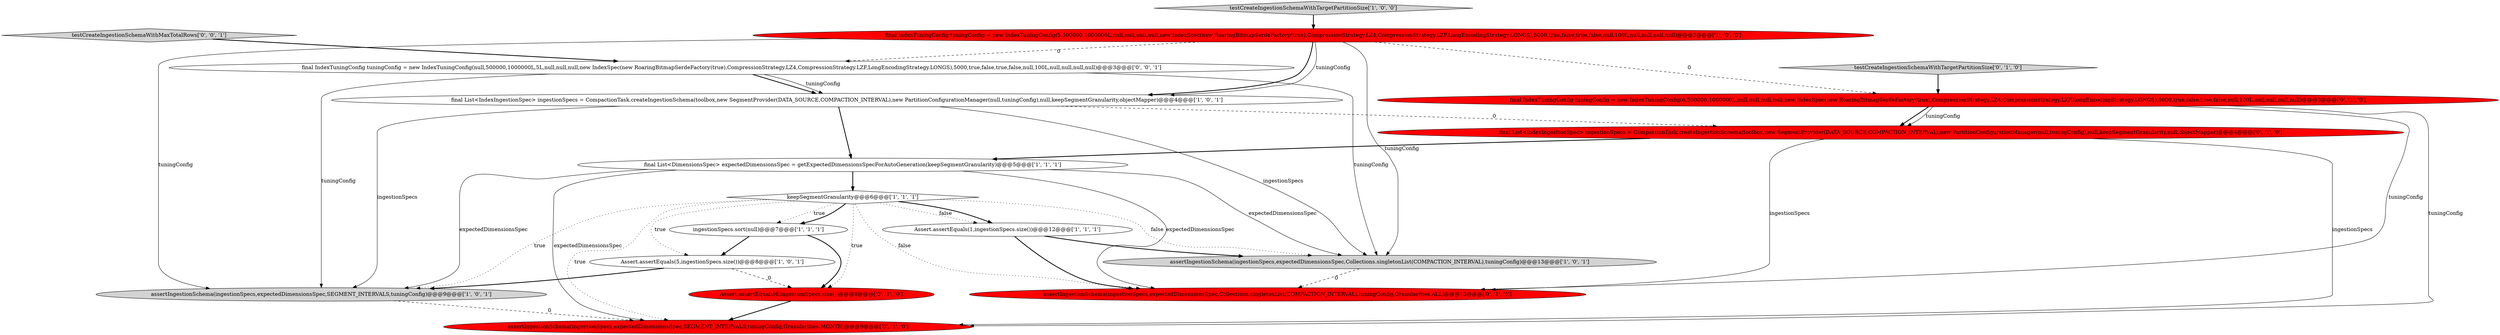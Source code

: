 digraph {
2 [style = filled, label = "final List<IndexIngestionSpec> ingestionSpecs = CompactionTask.createIngestionSchema(toolbox,new SegmentProvider(DATA_SOURCE,COMPACTION_INTERVAL),new PartitionConfigurationManager(null,tuningConfig),null,keepSegmentGranularity,objectMapper)@@@4@@@['1', '0', '1']", fillcolor = white, shape = ellipse image = "AAA0AAABBB1BBB"];
13 [style = filled, label = "assertIngestionSchema(ingestionSpecs,expectedDimensionsSpec,Collections.singletonList(COMPACTION_INTERVAL),tuningConfig,Granularities.ALL)@@@13@@@['0', '1', '0']", fillcolor = red, shape = ellipse image = "AAA1AAABBB2BBB"];
1 [style = filled, label = "assertIngestionSchema(ingestionSpecs,expectedDimensionsSpec,SEGMENT_INTERVALS,tuningConfig)@@@9@@@['1', '0', '1']", fillcolor = lightgray, shape = ellipse image = "AAA0AAABBB1BBB"];
3 [style = filled, label = "final IndexTuningConfig tuningConfig = new IndexTuningConfig(5,500000,1000000L,null,null,null,null,new IndexSpec(new RoaringBitmapSerdeFactory(true),CompressionStrategy.LZ4,CompressionStrategy.LZF,LongEncodingStrategy.LONGS),5000,true,false,true,false,null,100L,null,null,null,null)@@@3@@@['1', '0', '0']", fillcolor = red, shape = ellipse image = "AAA1AAABBB1BBB"];
8 [style = filled, label = "ingestionSpecs.sort(null)@@@7@@@['1', '1', '1']", fillcolor = white, shape = ellipse image = "AAA0AAABBB1BBB"];
16 [style = filled, label = "testCreateIngestionSchemaWithMaxTotalRows['0', '0', '1']", fillcolor = lightgray, shape = diamond image = "AAA0AAABBB3BBB"];
6 [style = filled, label = "Assert.assertEquals(5,ingestionSpecs.size())@@@8@@@['1', '0', '1']", fillcolor = white, shape = ellipse image = "AAA0AAABBB1BBB"];
9 [style = filled, label = "final List<DimensionsSpec> expectedDimensionsSpec = getExpectedDimensionsSpecForAutoGeneration(keepSegmentGranularity)@@@5@@@['1', '1', '1']", fillcolor = white, shape = ellipse image = "AAA0AAABBB1BBB"];
11 [style = filled, label = "final List<IndexIngestionSpec> ingestionSpecs = CompactionTask.createIngestionSchema(toolbox,new SegmentProvider(DATA_SOURCE,COMPACTION_INTERVAL),new PartitionConfigurationManager(null,tuningConfig),null,keepSegmentGranularity,null,objectMapper)@@@4@@@['0', '1', '0']", fillcolor = red, shape = ellipse image = "AAA1AAABBB2BBB"];
15 [style = filled, label = "testCreateIngestionSchemaWithTargetPartitionSize['0', '1', '0']", fillcolor = lightgray, shape = diamond image = "AAA0AAABBB2BBB"];
17 [style = filled, label = "final IndexTuningConfig tuningConfig = new IndexTuningConfig(null,500000,1000000L,5L,null,null,null,new IndexSpec(new RoaringBitmapSerdeFactory(true),CompressionStrategy.LZ4,CompressionStrategy.LZF,LongEncodingStrategy.LONGS),5000,true,false,true,false,null,100L,null,null,null,null)@@@3@@@['0', '0', '1']", fillcolor = white, shape = ellipse image = "AAA0AAABBB3BBB"];
7 [style = filled, label = "Assert.assertEquals(1,ingestionSpecs.size())@@@12@@@['1', '1', '1']", fillcolor = white, shape = ellipse image = "AAA0AAABBB1BBB"];
12 [style = filled, label = "final IndexTuningConfig tuningConfig = new IndexTuningConfig(6,500000,1000000L,null,null,null,null,new IndexSpec(new RoaringBitmapSerdeFactory(true),CompressionStrategy.LZ4,CompressionStrategy.LZF,LongEncodingStrategy.LONGS),5000,true,false,true,false,null,100L,null,null,null,null)@@@3@@@['0', '1', '0']", fillcolor = red, shape = ellipse image = "AAA1AAABBB2BBB"];
14 [style = filled, label = "assertIngestionSchema(ingestionSpecs,expectedDimensionsSpec,SEGMENT_INTERVALS,tuningConfig,Granularities.MONTH)@@@9@@@['0', '1', '0']", fillcolor = red, shape = ellipse image = "AAA1AAABBB2BBB"];
5 [style = filled, label = "testCreateIngestionSchemaWithTargetPartitionSize['1', '0', '0']", fillcolor = lightgray, shape = diamond image = "AAA0AAABBB1BBB"];
0 [style = filled, label = "assertIngestionSchema(ingestionSpecs,expectedDimensionsSpec,Collections.singletonList(COMPACTION_INTERVAL),tuningConfig)@@@13@@@['1', '0', '1']", fillcolor = lightgray, shape = ellipse image = "AAA0AAABBB1BBB"];
4 [style = filled, label = "keepSegmentGranularity@@@6@@@['1', '1', '1']", fillcolor = white, shape = diamond image = "AAA0AAABBB1BBB"];
10 [style = filled, label = "Assert.assertEquals(6,ingestionSpecs.size())@@@8@@@['0', '1', '0']", fillcolor = red, shape = ellipse image = "AAA1AAABBB2BBB"];
7->13 [style = bold, label=""];
9->14 [style = solid, label="expectedDimensionsSpec"];
5->3 [style = bold, label=""];
4->6 [style = dotted, label="true"];
12->13 [style = solid, label="tuningConfig"];
8->10 [style = bold, label=""];
17->1 [style = solid, label="tuningConfig"];
12->14 [style = solid, label="tuningConfig"];
3->17 [style = dashed, label="0"];
4->7 [style = dotted, label="false"];
1->14 [style = dashed, label="0"];
10->14 [style = bold, label=""];
4->1 [style = dotted, label="true"];
11->14 [style = solid, label="ingestionSpecs"];
4->10 [style = dotted, label="true"];
9->4 [style = bold, label=""];
12->11 [style = bold, label=""];
4->8 [style = dotted, label="true"];
8->6 [style = bold, label=""];
7->0 [style = bold, label=""];
2->9 [style = bold, label=""];
2->1 [style = solid, label="ingestionSpecs"];
16->17 [style = bold, label=""];
4->14 [style = dotted, label="true"];
3->1 [style = solid, label="tuningConfig"];
11->9 [style = bold, label=""];
4->13 [style = dotted, label="false"];
9->0 [style = solid, label="expectedDimensionsSpec"];
4->7 [style = bold, label=""];
6->10 [style = dashed, label="0"];
6->1 [style = bold, label=""];
9->1 [style = solid, label="expectedDimensionsSpec"];
12->11 [style = solid, label="tuningConfig"];
11->13 [style = solid, label="ingestionSpecs"];
17->0 [style = solid, label="tuningConfig"];
3->12 [style = dashed, label="0"];
3->2 [style = bold, label=""];
17->2 [style = bold, label=""];
2->0 [style = solid, label="ingestionSpecs"];
0->13 [style = dashed, label="0"];
3->2 [style = solid, label="tuningConfig"];
9->13 [style = solid, label="expectedDimensionsSpec"];
4->8 [style = bold, label=""];
2->11 [style = dashed, label="0"];
3->0 [style = solid, label="tuningConfig"];
15->12 [style = bold, label=""];
17->2 [style = solid, label="tuningConfig"];
4->0 [style = dotted, label="false"];
}
